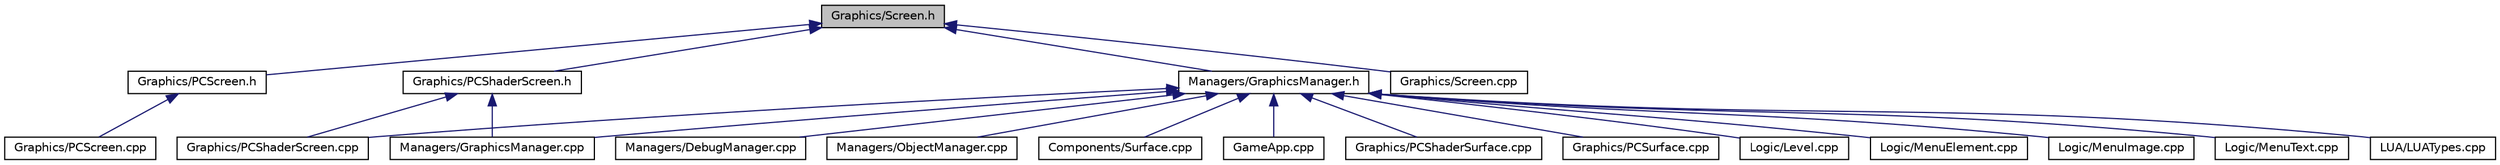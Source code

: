 digraph "Graphics/Screen.h"
{
  edge [fontname="Helvetica",fontsize="10",labelfontname="Helvetica",labelfontsize="10"];
  node [fontname="Helvetica",fontsize="10",shape=record];
  Node1 [label="Graphics/Screen.h",height=0.2,width=0.4,color="black", fillcolor="grey75", style="filled", fontcolor="black"];
  Node1 -> Node2 [dir="back",color="midnightblue",fontsize="10",style="solid",fontname="Helvetica"];
  Node2 [label="Graphics/PCScreen.h",height=0.2,width=0.4,color="black", fillcolor="white", style="filled",URL="$PCScreen_8h.html"];
  Node2 -> Node3 [dir="back",color="midnightblue",fontsize="10",style="solid",fontname="Helvetica"];
  Node3 [label="Graphics/PCScreen.cpp",height=0.2,width=0.4,color="black", fillcolor="white", style="filled",URL="$PCScreen_8cpp.html"];
  Node1 -> Node4 [dir="back",color="midnightblue",fontsize="10",style="solid",fontname="Helvetica"];
  Node4 [label="Graphics/PCShaderScreen.h",height=0.2,width=0.4,color="black", fillcolor="white", style="filled",URL="$PCShaderScreen_8h.html"];
  Node4 -> Node5 [dir="back",color="midnightblue",fontsize="10",style="solid",fontname="Helvetica"];
  Node5 [label="Graphics/PCShaderScreen.cpp",height=0.2,width=0.4,color="black", fillcolor="white", style="filled",URL="$PCShaderScreen_8cpp.html"];
  Node4 -> Node6 [dir="back",color="midnightblue",fontsize="10",style="solid",fontname="Helvetica"];
  Node6 [label="Managers/GraphicsManager.cpp",height=0.2,width=0.4,color="black", fillcolor="white", style="filled",URL="$GraphicsManager_8cpp.html"];
  Node1 -> Node7 [dir="back",color="midnightblue",fontsize="10",style="solid",fontname="Helvetica"];
  Node7 [label="Graphics/Screen.cpp",height=0.2,width=0.4,color="black", fillcolor="white", style="filled",URL="$Screen_8cpp.html"];
  Node1 -> Node8 [dir="back",color="midnightblue",fontsize="10",style="solid",fontname="Helvetica"];
  Node8 [label="Managers/GraphicsManager.h",height=0.2,width=0.4,color="black", fillcolor="white", style="filled",URL="$GraphicsManager_8h.html"];
  Node8 -> Node9 [dir="back",color="midnightblue",fontsize="10",style="solid",fontname="Helvetica"];
  Node9 [label="Components/Surface.cpp",height=0.2,width=0.4,color="black", fillcolor="white", style="filled",URL="$Surface_8cpp.html"];
  Node8 -> Node10 [dir="back",color="midnightblue",fontsize="10",style="solid",fontname="Helvetica"];
  Node10 [label="GameApp.cpp",height=0.2,width=0.4,color="black", fillcolor="white", style="filled",URL="$GameApp_8cpp.html"];
  Node8 -> Node5 [dir="back",color="midnightblue",fontsize="10",style="solid",fontname="Helvetica"];
  Node8 -> Node11 [dir="back",color="midnightblue",fontsize="10",style="solid",fontname="Helvetica"];
  Node11 [label="Graphics/PCShaderSurface.cpp",height=0.2,width=0.4,color="black", fillcolor="white", style="filled",URL="$PCShaderSurface_8cpp.html"];
  Node8 -> Node12 [dir="back",color="midnightblue",fontsize="10",style="solid",fontname="Helvetica"];
  Node12 [label="Graphics/PCSurface.cpp",height=0.2,width=0.4,color="black", fillcolor="white", style="filled",URL="$PCSurface_8cpp.html"];
  Node8 -> Node13 [dir="back",color="midnightblue",fontsize="10",style="solid",fontname="Helvetica"];
  Node13 [label="Logic/Level.cpp",height=0.2,width=0.4,color="black", fillcolor="white", style="filled",URL="$Level_8cpp.html"];
  Node8 -> Node14 [dir="back",color="midnightblue",fontsize="10",style="solid",fontname="Helvetica"];
  Node14 [label="Logic/MenuElement.cpp",height=0.2,width=0.4,color="black", fillcolor="white", style="filled",URL="$MenuElement_8cpp.html"];
  Node8 -> Node15 [dir="back",color="midnightblue",fontsize="10",style="solid",fontname="Helvetica"];
  Node15 [label="Logic/MenuImage.cpp",height=0.2,width=0.4,color="black", fillcolor="white", style="filled",URL="$MenuImage_8cpp.html"];
  Node8 -> Node16 [dir="back",color="midnightblue",fontsize="10",style="solid",fontname="Helvetica"];
  Node16 [label="Logic/MenuText.cpp",height=0.2,width=0.4,color="black", fillcolor="white", style="filled",URL="$MenuText_8cpp.html"];
  Node8 -> Node17 [dir="back",color="midnightblue",fontsize="10",style="solid",fontname="Helvetica"];
  Node17 [label="LUA/LUATypes.cpp",height=0.2,width=0.4,color="black", fillcolor="white", style="filled",URL="$LUATypes_8cpp.html"];
  Node8 -> Node18 [dir="back",color="midnightblue",fontsize="10",style="solid",fontname="Helvetica"];
  Node18 [label="Managers/DebugManager.cpp",height=0.2,width=0.4,color="black", fillcolor="white", style="filled",URL="$DebugManager_8cpp.html"];
  Node8 -> Node6 [dir="back",color="midnightblue",fontsize="10",style="solid",fontname="Helvetica"];
  Node8 -> Node19 [dir="back",color="midnightblue",fontsize="10",style="solid",fontname="Helvetica"];
  Node19 [label="Managers/ObjectManager.cpp",height=0.2,width=0.4,color="black", fillcolor="white", style="filled",URL="$ObjectManager_8cpp.html"];
}
